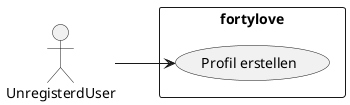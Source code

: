 @startuml
left to right direction
actor "UnregisterdUser" as Actor
rectangle fortylove {
    Actor --> (Profil erstellen)
}

@enduml

